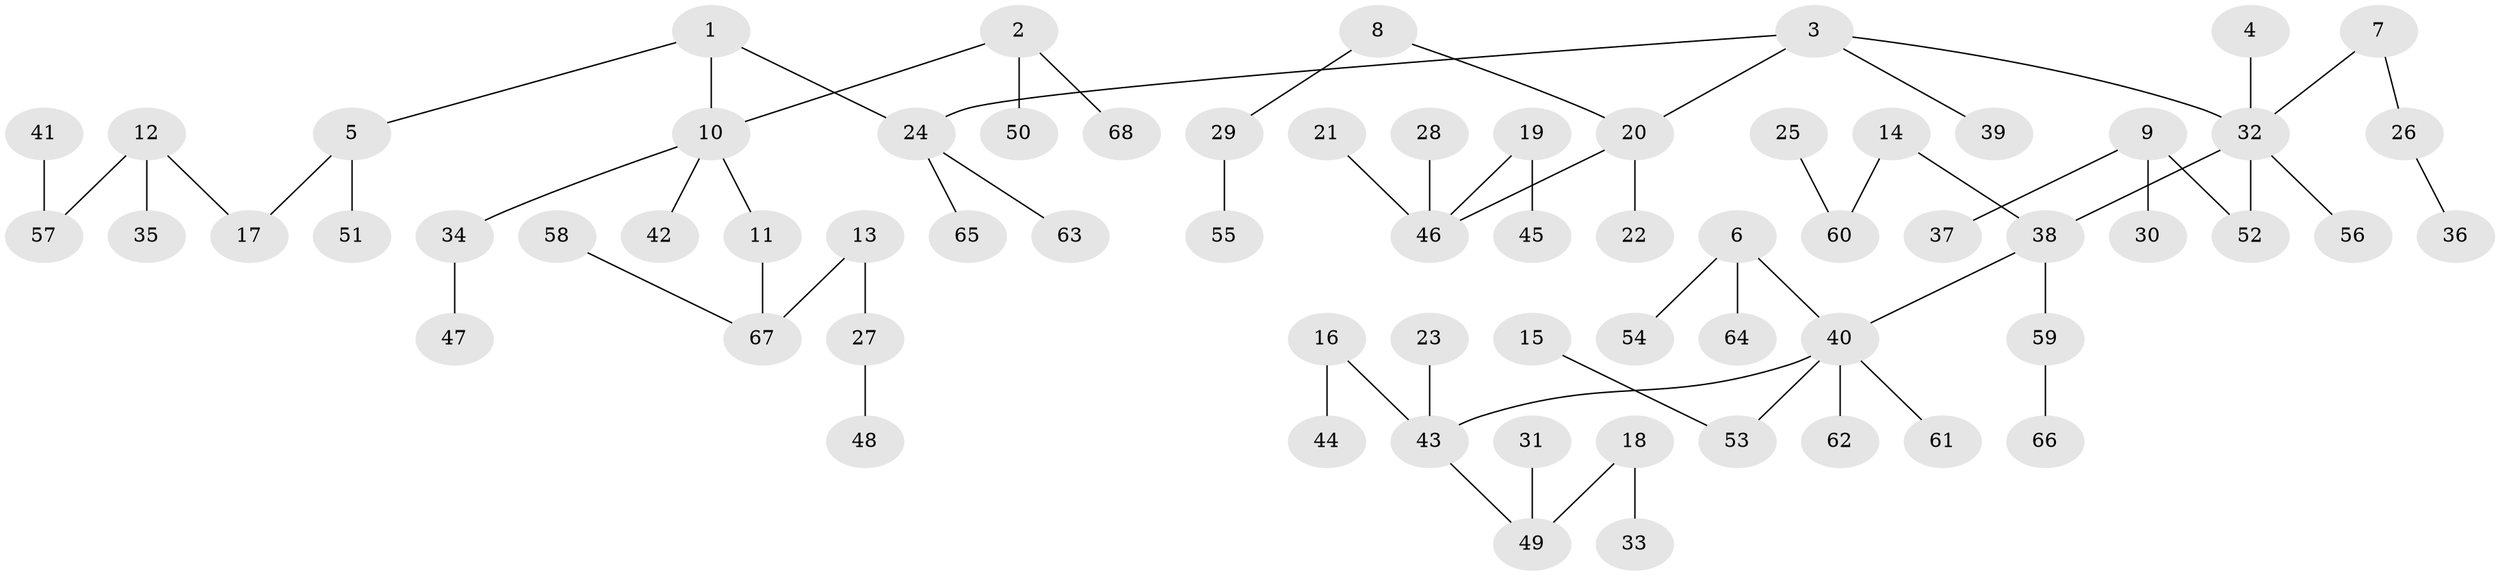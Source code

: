 // original degree distribution, {3: 0.13970588235294118, 6: 0.007352941176470588, 4: 0.058823529411764705, 7: 0.014705882352941176, 5: 0.03676470588235294, 1: 0.4852941176470588, 2: 0.25735294117647056}
// Generated by graph-tools (version 1.1) at 2025/02/03/09/25 03:02:16]
// undirected, 68 vertices, 67 edges
graph export_dot {
graph [start="1"]
  node [color=gray90,style=filled];
  1;
  2;
  3;
  4;
  5;
  6;
  7;
  8;
  9;
  10;
  11;
  12;
  13;
  14;
  15;
  16;
  17;
  18;
  19;
  20;
  21;
  22;
  23;
  24;
  25;
  26;
  27;
  28;
  29;
  30;
  31;
  32;
  33;
  34;
  35;
  36;
  37;
  38;
  39;
  40;
  41;
  42;
  43;
  44;
  45;
  46;
  47;
  48;
  49;
  50;
  51;
  52;
  53;
  54;
  55;
  56;
  57;
  58;
  59;
  60;
  61;
  62;
  63;
  64;
  65;
  66;
  67;
  68;
  1 -- 5 [weight=1.0];
  1 -- 10 [weight=1.0];
  1 -- 24 [weight=1.0];
  2 -- 10 [weight=1.0];
  2 -- 50 [weight=1.0];
  2 -- 68 [weight=1.0];
  3 -- 20 [weight=1.0];
  3 -- 24 [weight=1.0];
  3 -- 32 [weight=1.0];
  3 -- 39 [weight=1.0];
  4 -- 32 [weight=1.0];
  5 -- 17 [weight=1.0];
  5 -- 51 [weight=1.0];
  6 -- 40 [weight=1.0];
  6 -- 54 [weight=1.0];
  6 -- 64 [weight=1.0];
  7 -- 26 [weight=1.0];
  7 -- 32 [weight=1.0];
  8 -- 20 [weight=1.0];
  8 -- 29 [weight=1.0];
  9 -- 30 [weight=1.0];
  9 -- 37 [weight=1.0];
  9 -- 52 [weight=1.0];
  10 -- 11 [weight=1.0];
  10 -- 34 [weight=1.0];
  10 -- 42 [weight=1.0];
  11 -- 67 [weight=1.0];
  12 -- 17 [weight=1.0];
  12 -- 35 [weight=1.0];
  12 -- 57 [weight=1.0];
  13 -- 27 [weight=1.0];
  13 -- 67 [weight=1.0];
  14 -- 38 [weight=1.0];
  14 -- 60 [weight=1.0];
  15 -- 53 [weight=1.0];
  16 -- 43 [weight=1.0];
  16 -- 44 [weight=1.0];
  18 -- 33 [weight=1.0];
  18 -- 49 [weight=1.0];
  19 -- 45 [weight=1.0];
  19 -- 46 [weight=1.0];
  20 -- 22 [weight=1.0];
  20 -- 46 [weight=1.0];
  21 -- 46 [weight=1.0];
  23 -- 43 [weight=1.0];
  24 -- 63 [weight=1.0];
  24 -- 65 [weight=1.0];
  25 -- 60 [weight=1.0];
  26 -- 36 [weight=1.0];
  27 -- 48 [weight=1.0];
  28 -- 46 [weight=1.0];
  29 -- 55 [weight=1.0];
  31 -- 49 [weight=1.0];
  32 -- 38 [weight=1.0];
  32 -- 52 [weight=1.0];
  32 -- 56 [weight=1.0];
  34 -- 47 [weight=1.0];
  38 -- 40 [weight=1.0];
  38 -- 59 [weight=1.0];
  40 -- 43 [weight=1.0];
  40 -- 53 [weight=1.0];
  40 -- 61 [weight=1.0];
  40 -- 62 [weight=1.0];
  41 -- 57 [weight=1.0];
  43 -- 49 [weight=1.0];
  58 -- 67 [weight=1.0];
  59 -- 66 [weight=1.0];
}

